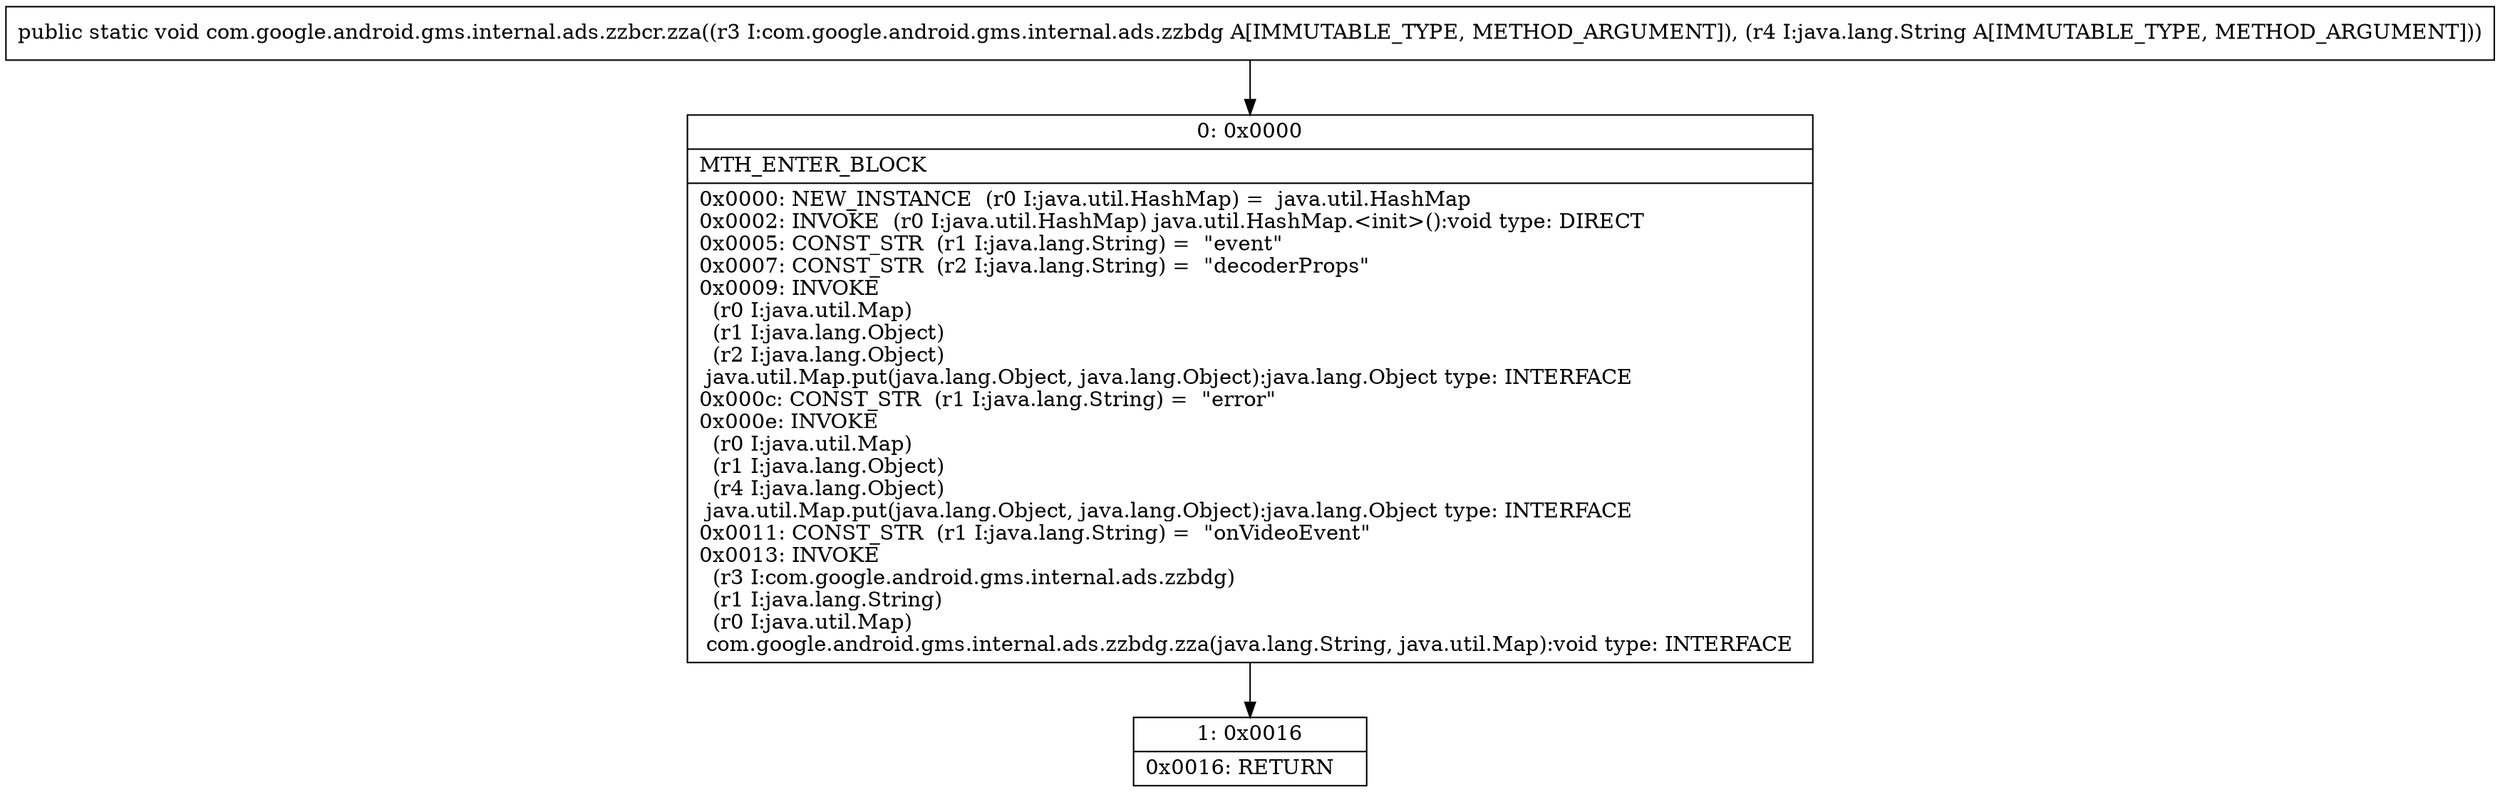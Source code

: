 digraph "CFG forcom.google.android.gms.internal.ads.zzbcr.zza(Lcom\/google\/android\/gms\/internal\/ads\/zzbdg;Ljava\/lang\/String;)V" {
Node_0 [shape=record,label="{0\:\ 0x0000|MTH_ENTER_BLOCK\l|0x0000: NEW_INSTANCE  (r0 I:java.util.HashMap) =  java.util.HashMap \l0x0002: INVOKE  (r0 I:java.util.HashMap) java.util.HashMap.\<init\>():void type: DIRECT \l0x0005: CONST_STR  (r1 I:java.lang.String) =  \"event\" \l0x0007: CONST_STR  (r2 I:java.lang.String) =  \"decoderProps\" \l0x0009: INVOKE  \l  (r0 I:java.util.Map)\l  (r1 I:java.lang.Object)\l  (r2 I:java.lang.Object)\l java.util.Map.put(java.lang.Object, java.lang.Object):java.lang.Object type: INTERFACE \l0x000c: CONST_STR  (r1 I:java.lang.String) =  \"error\" \l0x000e: INVOKE  \l  (r0 I:java.util.Map)\l  (r1 I:java.lang.Object)\l  (r4 I:java.lang.Object)\l java.util.Map.put(java.lang.Object, java.lang.Object):java.lang.Object type: INTERFACE \l0x0011: CONST_STR  (r1 I:java.lang.String) =  \"onVideoEvent\" \l0x0013: INVOKE  \l  (r3 I:com.google.android.gms.internal.ads.zzbdg)\l  (r1 I:java.lang.String)\l  (r0 I:java.util.Map)\l com.google.android.gms.internal.ads.zzbdg.zza(java.lang.String, java.util.Map):void type: INTERFACE \l}"];
Node_1 [shape=record,label="{1\:\ 0x0016|0x0016: RETURN   \l}"];
MethodNode[shape=record,label="{public static void com.google.android.gms.internal.ads.zzbcr.zza((r3 I:com.google.android.gms.internal.ads.zzbdg A[IMMUTABLE_TYPE, METHOD_ARGUMENT]), (r4 I:java.lang.String A[IMMUTABLE_TYPE, METHOD_ARGUMENT])) }"];
MethodNode -> Node_0;
Node_0 -> Node_1;
}

